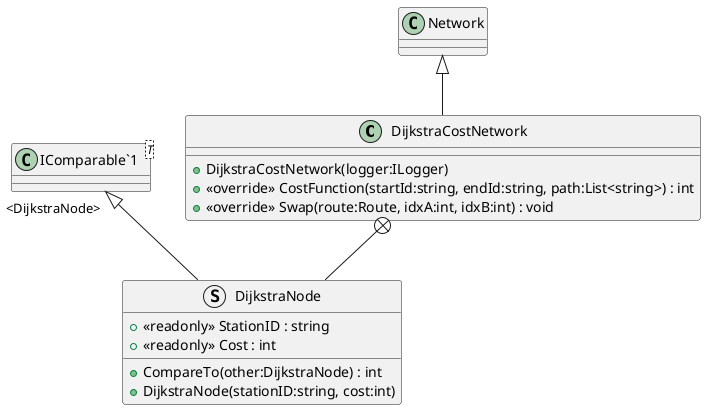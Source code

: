 @startuml
class DijkstraCostNetwork {
    + DijkstraCostNetwork(logger:ILogger)
    + <<override>> CostFunction(startId:string, endId:string, path:List<string>) : int
    + <<override>> Swap(route:Route, idxA:int, idxB:int) : void
}
struct DijkstraNode {
    + <<readonly>> StationID : string
    + <<readonly>> Cost : int
    + CompareTo(other:DijkstraNode) : int
    + DijkstraNode(stationID:string, cost:int)
}
class "IComparable`1"<T> {
}
Network <|-- DijkstraCostNetwork
DijkstraCostNetwork +-- DijkstraNode
"IComparable`1" "<DijkstraNode>" <|-- DijkstraNode
@enduml
